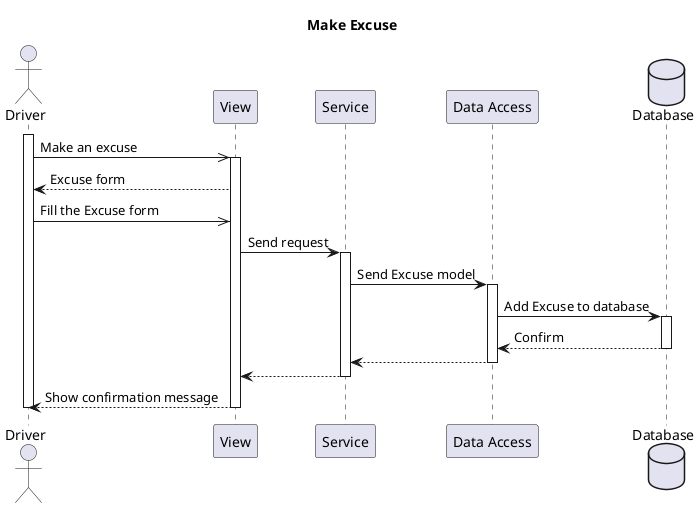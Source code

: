 @startuml makeExcuse

title Make Excuse
actor Driver as a
participant View as v
participant Service as s
participant "Data Access" as da
database Database as db

activate a
a ->> v: Make an excuse
activate v
v--> a : Excuse form
a ->> v: Fill the Excuse form
v -> s: Send request
activate s
s -> da: Send Excuse model
activate da
da -> db: Add Excuse to database
activate db
db --> da: Confirm
deactivate db
da --> s
deactivate da
s --> v
deactivate s
v --> a: Show confirmation message
deactivate v
deactivate a


@enduml